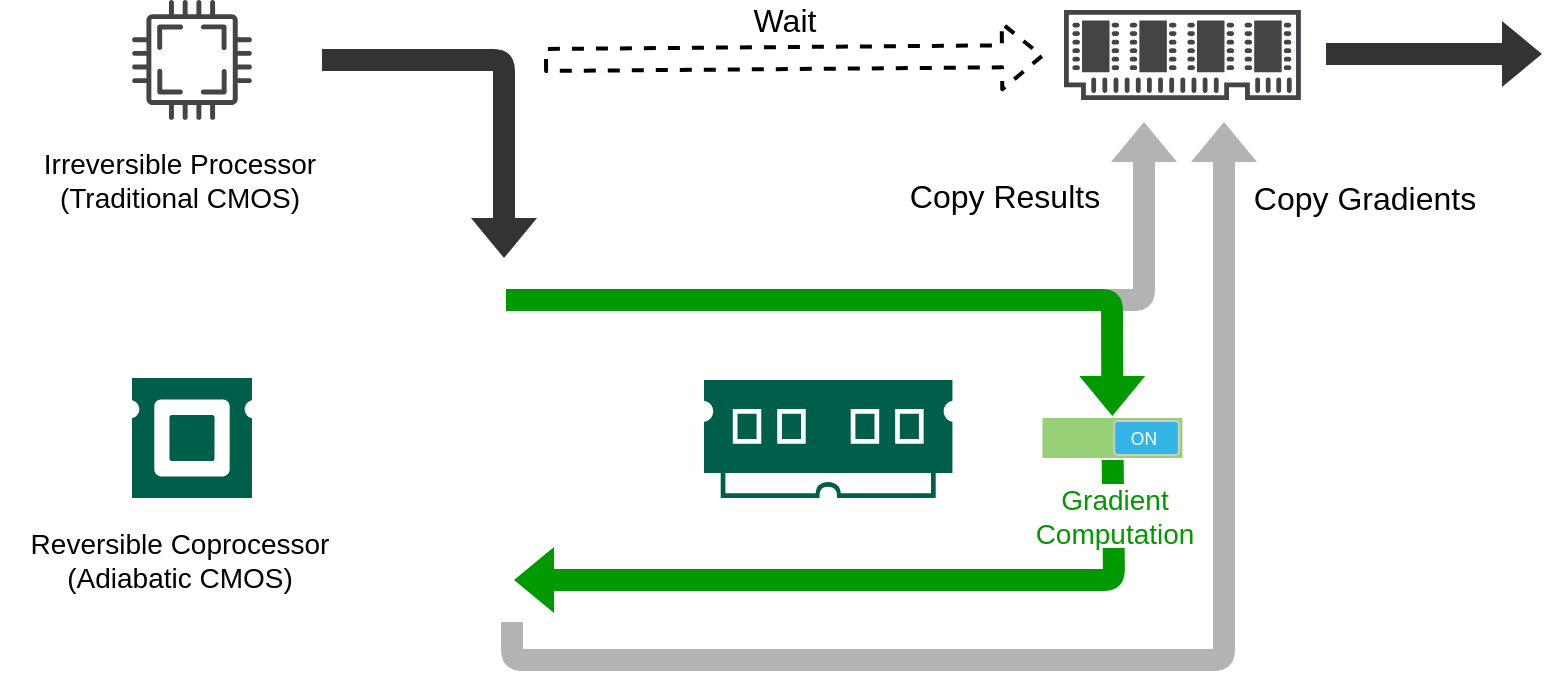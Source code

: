 <mxfile version="13.0.3" type="device"><diagram id="h-8NyfYnsjem6Iliod9I" name="Page-1"><mxGraphModel dx="1341" dy="811" grid="1" gridSize="10" guides="1" tooltips="1" connect="1" arrows="1" fold="1" page="1" pageScale="1" pageWidth="800" pageHeight="400" math="0" shadow="0"><root><mxCell id="0"/><mxCell id="1" parent="0"/><mxCell id="z4hflqXuIVHJThbkAO7V-2" value="Irreversible Processor&lt;br style=&quot;font-size: 14px;&quot;&gt;(Traditional CMOS)" style="text;html=1;strokeColor=none;fillColor=none;align=center;verticalAlign=middle;whiteSpace=wrap;rounded=0;fontSize=14;" parent="1" vertex="1"><mxGeometry x="29" y="110" width="150" height="20" as="geometry"/></mxCell><mxCell id="z4hflqXuIVHJThbkAO7V-4" value="Reversible Coprocessor&lt;br style=&quot;font-size: 14px;&quot;&gt;(Adiabatic CMOS)" style="text;html=1;strokeColor=none;fillColor=none;align=center;verticalAlign=middle;whiteSpace=wrap;rounded=0;fontSize=14;" parent="1" vertex="1"><mxGeometry x="14" y="300" width="180" height="20" as="geometry"/></mxCell><mxCell id="z4hflqXuIVHJThbkAO7V-30" value="" style="pointerEvents=1;shadow=0;dashed=0;html=1;strokeColor=none;fillColor=#005F4B;labelPosition=center;verticalLabelPosition=bottom;verticalAlign=top;align=center;outlineConnect=0;shape=mxgraph.veeam2.ram;" parent="1" vertex="1"><mxGeometry x="366" y="220" width="124.21" height="59" as="geometry"/></mxCell><mxCell id="z4hflqXuIVHJThbkAO7V-34" value="" style="pointerEvents=1;shadow=0;dashed=0;html=1;strokeColor=none;fillColor=#434445;aspect=fixed;labelPosition=center;verticalLabelPosition=bottom;verticalAlign=top;align=center;outlineConnect=0;shape=mxgraph.vvd.cpu;" parent="1" vertex="1"><mxGeometry x="80" y="30" width="60" height="60" as="geometry"/></mxCell><mxCell id="z4hflqXuIVHJThbkAO7V-42" value="Copy Results" style="shape=flexArrow;endArrow=classic;html=1;strokeColor=none;strokeWidth=2;fontSize=16;fillColor=#B3B3B3;" parent="1" edge="1"><mxGeometry x="0.333" y="70" width="50" height="50" relative="1" as="geometry"><mxPoint x="564" y="180" as="sourcePoint"/><mxPoint x="586" y="90" as="targetPoint"/><Array as="points"><mxPoint x="586" y="180"/></Array><mxPoint as="offset"/></mxGeometry></mxCell><mxCell id="z4hflqXuIVHJThbkAO7V-44" value="Copy Gradients" style="shape=flexArrow;endArrow=classic;html=1;strokeColor=none;strokeWidth=2;fontSize=16;fillColor=#B3B3B3;" parent="1" edge="1"><mxGeometry x="0.879" y="-70" width="50" height="50" relative="1" as="geometry"><mxPoint x="270" y="340" as="sourcePoint"/><mxPoint x="626" y="90" as="targetPoint"/><mxPoint as="offset"/><Array as="points"><mxPoint x="270" y="360"/><mxPoint x="626" y="360"/></Array></mxGeometry></mxCell><mxCell id="z4hflqXuIVHJThbkAO7V-46" value="" style="pointerEvents=1;shadow=0;dashed=0;html=1;strokeColor=none;fillColor=#005F4B;labelPosition=center;verticalLabelPosition=bottom;verticalAlign=top;align=center;outlineConnect=0;shape=mxgraph.veeam2.cpu;" parent="1" vertex="1"><mxGeometry x="80" y="219" width="60" height="60" as="geometry"/></mxCell><mxCell id="z4hflqXuIVHJThbkAO7V-62" value="" style="shape=flexArrow;endArrow=block;html=1;strokeColor=none;strokeWidth=2;fontSize=16;fillColor=#009900;endFill=0;" parent="1" source="z4hflqXuIVHJThbkAO7V-15" edge="1"><mxGeometry x="0.824" y="-80" width="50" height="50" relative="1" as="geometry"><mxPoint x="266" y="180" as="sourcePoint"/><mxPoint x="270" y="320" as="targetPoint"/><mxPoint as="offset"/><Array as="points"><mxPoint x="571" y="320"/></Array></mxGeometry></mxCell><mxCell id="z4hflqXuIVHJThbkAO7V-63" value="" style="shape=flexArrow;endArrow=classic;html=1;strokeColor=none;strokeWidth=2;fontSize=16;fillColor=#333333;" parent="1" edge="1"><mxGeometry x="0.824" y="-80" width="50" height="50" relative="1" as="geometry"><mxPoint x="174" y="60" as="sourcePoint"/><mxPoint x="266" y="160" as="targetPoint"/><mxPoint as="offset"/><Array as="points"><mxPoint x="266" y="60"/></Array></mxGeometry></mxCell><mxCell id="z4hflqXuIVHJThbkAO7V-64" value="" style="shape=flexArrow;endArrow=classic;html=1;strokeColor=none;strokeWidth=2;fontSize=16;fillColor=#333333;" parent="1" edge="1"><mxGeometry x="0.824" y="-80" width="50" height="50" relative="1" as="geometry"><mxPoint x="676" y="57" as="sourcePoint"/><mxPoint x="786" y="57" as="targetPoint"/><mxPoint as="offset"/><Array as="points"/></mxGeometry></mxCell><mxCell id="z4hflqXuIVHJThbkAO7V-66" value="" style="shape=flexArrow;endArrow=classic;html=1;strokeColor=#000000;strokeWidth=2;fillColor=none;fontSize=14;fontColor=#009900;dashed=1;" parent="1" edge="1"><mxGeometry width="50" height="50" relative="1" as="geometry"><mxPoint x="286" y="60" as="sourcePoint"/><mxPoint x="536" y="58" as="targetPoint"/></mxGeometry></mxCell><mxCell id="z4hflqXuIVHJThbkAO7V-67" value="&lt;font color=&quot;#000000&quot; style=&quot;font-size: 16px;&quot;&gt;Wait&lt;/font&gt;" style="text;html=1;align=center;verticalAlign=middle;resizable=0;points=[];labelBackgroundColor=#ffffff;fontSize=16;fontColor=#009900;" parent="z4hflqXuIVHJThbkAO7V-66" vertex="1" connectable="0"><mxGeometry x="-0.16" y="4" relative="1" as="geometry"><mxPoint x="15.03" y="-15.16" as="offset"/></mxGeometry></mxCell><mxCell id="z4hflqXuIVHJThbkAO7V-15" value="" style="verticalLabelPosition=bottom;verticalAlign=top;html=1;shadow=0;dashed=0;strokeWidth=1;shape=mxgraph.android.switch_on;fillColor=#97D077;" parent="1" vertex="1"><mxGeometry x="535.21" y="239" width="70" height="20" as="geometry"/></mxCell><mxCell id="5L-GCyruoPIlNcwNcd-0-5" value="" style="shape=flexArrow;endArrow=classic;html=1;strokeColor=none;strokeWidth=2;fontSize=16;fillColor=#009900;" parent="1" target="z4hflqXuIVHJThbkAO7V-15" edge="1"><mxGeometry x="0.824" y="-80" width="50" height="50" relative="1" as="geometry"><mxPoint x="266" y="180" as="sourcePoint"/><mxPoint x="256" y="320" as="targetPoint"/><mxPoint as="offset"/><Array as="points"><mxPoint x="570" y="180"/></Array></mxGeometry></mxCell><mxCell id="z4hflqXuIVHJThbkAO7V-58" value="Gradient&lt;br&gt;Computation" style="text;html=1;strokeColor=none;fillColor=#ffffff;align=center;verticalAlign=middle;whiteSpace=wrap;rounded=0;fontSize=14;fontColor=#009900;" parent="1" vertex="1"><mxGeometry x="532" y="272" width="78.71" height="32" as="geometry"/></mxCell><mxCell id="FIHWzpkGhYhw6ZNb85JZ-1" value="" style="pointerEvents=1;shadow=0;dashed=0;html=1;strokeColor=none;fillColor=#434445;aspect=fixed;labelPosition=center;verticalLabelPosition=bottom;verticalAlign=top;align=center;outlineConnect=0;shape=mxgraph.vvd.memory;labelBackgroundColor=#ffffff;" parent="1" vertex="1"><mxGeometry x="546" y="35" width="118.42" height="45" as="geometry"/></mxCell></root></mxGraphModel></diagram></mxfile>